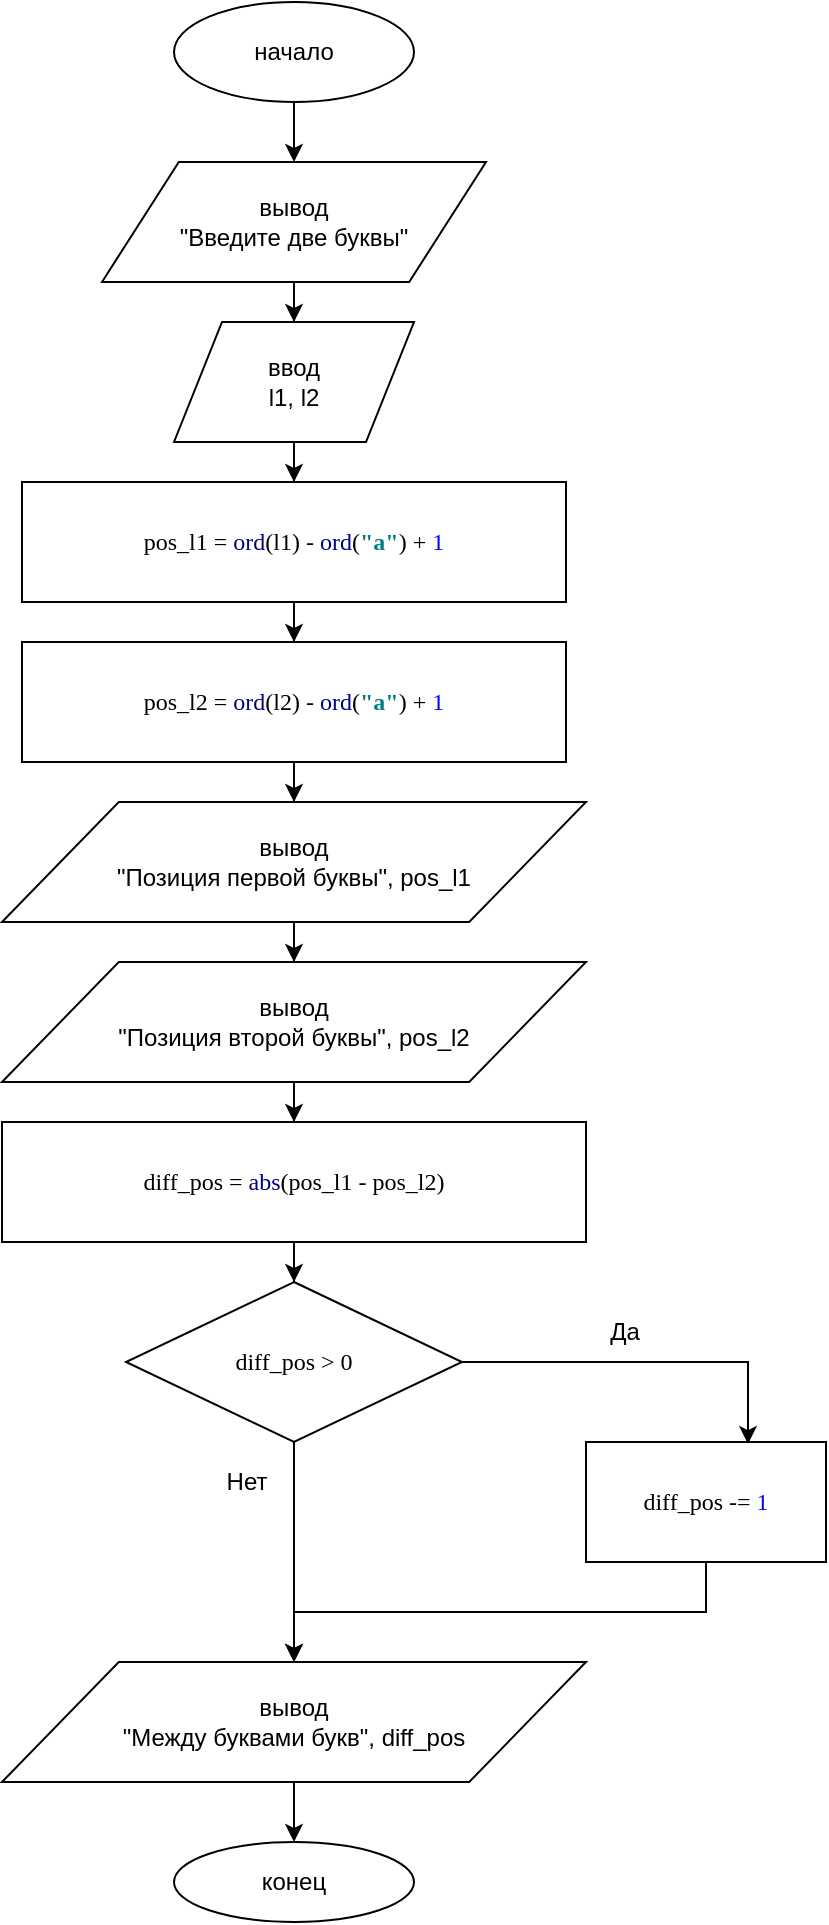 <mxfile version="14.7.7" type="device"><diagram id="hFdc7KN7rZUi0LT4mUH3" name="Page-1"><mxGraphModel dx="1218" dy="734" grid="1" gridSize="10" guides="1" tooltips="1" connect="1" arrows="1" fold="1" page="1" pageScale="1" pageWidth="827" pageHeight="1169" math="0" shadow="0"><root><mxCell id="0"/><mxCell id="1" parent="0"/><mxCell id="XDOKLz7hzHXxwlRoJpq0-1" value="" style="edgeStyle=orthogonalEdgeStyle;rounded=0;orthogonalLoop=1;jettySize=auto;html=1;" edge="1" parent="1" source="XDOKLz7hzHXxwlRoJpq0-2" target="XDOKLz7hzHXxwlRoJpq0-4"><mxGeometry relative="1" as="geometry"/></mxCell><mxCell id="XDOKLz7hzHXxwlRoJpq0-2" value="начало" style="ellipse;whiteSpace=wrap;html=1;" vertex="1" parent="1"><mxGeometry x="354" y="40" width="120" height="50" as="geometry"/></mxCell><mxCell id="XDOKLz7hzHXxwlRoJpq0-3" value="" style="edgeStyle=orthogonalEdgeStyle;rounded=0;orthogonalLoop=1;jettySize=auto;html=1;" edge="1" parent="1" source="XDOKLz7hzHXxwlRoJpq0-4" target="XDOKLz7hzHXxwlRoJpq0-6"><mxGeometry relative="1" as="geometry"/></mxCell><mxCell id="XDOKLz7hzHXxwlRoJpq0-4" value="&lt;div&gt;вывод&lt;/div&gt;&lt;div&gt;&quot;Введите две буквы&quot;&lt;br&gt;&lt;/div&gt;" style="shape=parallelogram;perimeter=parallelogramPerimeter;whiteSpace=wrap;html=1;" vertex="1" parent="1"><mxGeometry x="318" y="120" width="192" height="60" as="geometry"/></mxCell><mxCell id="XDOKLz7hzHXxwlRoJpq0-5" value="" style="edgeStyle=orthogonalEdgeStyle;rounded=0;orthogonalLoop=1;jettySize=auto;html=1;" edge="1" parent="1" source="XDOKLz7hzHXxwlRoJpq0-6" target="XDOKLz7hzHXxwlRoJpq0-8"><mxGeometry relative="1" as="geometry"/></mxCell><mxCell id="XDOKLz7hzHXxwlRoJpq0-6" value="&lt;div&gt;ввод&lt;/div&gt;&lt;div&gt;l1, l2&lt;br&gt;&lt;/div&gt;" style="shape=parallelogram;perimeter=parallelogramPerimeter;whiteSpace=wrap;html=1;" vertex="1" parent="1"><mxGeometry x="354" y="200" width="120" height="60" as="geometry"/></mxCell><mxCell id="XDOKLz7hzHXxwlRoJpq0-7" value="" style="edgeStyle=orthogonalEdgeStyle;rounded=0;orthogonalLoop=1;jettySize=auto;html=1;" edge="1" parent="1" source="XDOKLz7hzHXxwlRoJpq0-8" target="XDOKLz7hzHXxwlRoJpq0-10"><mxGeometry relative="1" as="geometry"/></mxCell><mxCell id="XDOKLz7hzHXxwlRoJpq0-8" value="&lt;pre style=&quot;background-color: #ffffff ; color: #000000 ; font-family: &amp;#34;consolas&amp;#34; ; font-size: 9 8pt&quot;&gt;pos_l1 = &lt;span style=&quot;color: #000080&quot;&gt;ord&lt;/span&gt;(l1) - &lt;span style=&quot;color: #000080&quot;&gt;ord&lt;/span&gt;(&lt;span style=&quot;color: #008080 ; font-weight: bold&quot;&gt;&quot;a&quot;&lt;/span&gt;) + &lt;span style=&quot;color: #0000ff&quot;&gt;1&lt;/span&gt;&lt;/pre&gt;" style="rounded=0;whiteSpace=wrap;html=1;" vertex="1" parent="1"><mxGeometry x="278" y="280" width="272" height="60" as="geometry"/></mxCell><mxCell id="XDOKLz7hzHXxwlRoJpq0-9" value="" style="edgeStyle=orthogonalEdgeStyle;rounded=0;orthogonalLoop=1;jettySize=auto;html=1;" edge="1" parent="1" source="XDOKLz7hzHXxwlRoJpq0-10" target="XDOKLz7hzHXxwlRoJpq0-12"><mxGeometry relative="1" as="geometry"/></mxCell><mxCell id="XDOKLz7hzHXxwlRoJpq0-10" value="&lt;pre style=&quot;background-color: #ffffff ; color: #000000 ; font-family: &amp;#34;consolas&amp;#34; ; font-size: 9 8pt&quot;&gt;pos_l2 = &lt;span style=&quot;color: #000080&quot;&gt;ord&lt;/span&gt;(l2) - &lt;span style=&quot;color: #000080&quot;&gt;ord&lt;/span&gt;(&lt;span style=&quot;color: #008080 ; font-weight: bold&quot;&gt;&quot;a&quot;&lt;/span&gt;) + &lt;span style=&quot;color: #0000ff&quot;&gt;1&lt;/span&gt;&lt;/pre&gt;" style="rounded=0;whiteSpace=wrap;html=1;" vertex="1" parent="1"><mxGeometry x="278" y="360" width="272" height="60" as="geometry"/></mxCell><mxCell id="XDOKLz7hzHXxwlRoJpq0-11" value="" style="edgeStyle=orthogonalEdgeStyle;rounded=0;orthogonalLoop=1;jettySize=auto;html=1;" edge="1" parent="1" source="XDOKLz7hzHXxwlRoJpq0-12" target="XDOKLz7hzHXxwlRoJpq0-14"><mxGeometry relative="1" as="geometry"/></mxCell><mxCell id="XDOKLz7hzHXxwlRoJpq0-12" value="&lt;div&gt;вывод&lt;/div&gt;&lt;div&gt;&quot;Позиция первой буквы&quot;, pos_l1&lt;/div&gt;" style="shape=parallelogram;perimeter=parallelogramPerimeter;whiteSpace=wrap;html=1;" vertex="1" parent="1"><mxGeometry x="268" y="440" width="292" height="60" as="geometry"/></mxCell><mxCell id="XDOKLz7hzHXxwlRoJpq0-13" value="" style="edgeStyle=orthogonalEdgeStyle;rounded=0;orthogonalLoop=1;jettySize=auto;html=1;" edge="1" parent="1" source="XDOKLz7hzHXxwlRoJpq0-14" target="XDOKLz7hzHXxwlRoJpq0-16"><mxGeometry relative="1" as="geometry"/></mxCell><mxCell id="XDOKLz7hzHXxwlRoJpq0-14" value="&lt;div&gt;вывод&lt;/div&gt;&lt;div&gt;&quot;Позиция второй буквы&quot;, pos_l2&lt;/div&gt;" style="shape=parallelogram;perimeter=parallelogramPerimeter;whiteSpace=wrap;html=1;" vertex="1" parent="1"><mxGeometry x="268" y="520" width="292" height="60" as="geometry"/></mxCell><mxCell id="XDOKLz7hzHXxwlRoJpq0-15" value="" style="edgeStyle=orthogonalEdgeStyle;rounded=0;orthogonalLoop=1;jettySize=auto;html=1;" edge="1" parent="1" source="XDOKLz7hzHXxwlRoJpq0-16" target="XDOKLz7hzHXxwlRoJpq0-19"><mxGeometry relative="1" as="geometry"/></mxCell><mxCell id="XDOKLz7hzHXxwlRoJpq0-16" value="&lt;pre style=&quot;background-color: #ffffff ; color: #000000 ; font-family: &amp;#34;consolas&amp;#34; ; font-size: 9 8pt&quot;&gt;diff_pos = &lt;span style=&quot;color: #000080&quot;&gt;abs&lt;/span&gt;(pos_l1 - pos_l2)&lt;/pre&gt;" style="rounded=0;whiteSpace=wrap;html=1;" vertex="1" parent="1"><mxGeometry x="268" y="600" width="292" height="60" as="geometry"/></mxCell><mxCell id="XDOKLz7hzHXxwlRoJpq0-17" style="edgeStyle=orthogonalEdgeStyle;rounded=0;orthogonalLoop=1;jettySize=auto;html=1;exitX=1;exitY=0.5;exitDx=0;exitDy=0;entryX=0.675;entryY=0.017;entryDx=0;entryDy=0;entryPerimeter=0;" edge="1" parent="1" source="XDOKLz7hzHXxwlRoJpq0-19" target="XDOKLz7hzHXxwlRoJpq0-21"><mxGeometry relative="1" as="geometry"/></mxCell><mxCell id="XDOKLz7hzHXxwlRoJpq0-18" style="edgeStyle=orthogonalEdgeStyle;rounded=0;orthogonalLoop=1;jettySize=auto;html=1;exitX=0.5;exitY=1;exitDx=0;exitDy=0;" edge="1" parent="1" source="XDOKLz7hzHXxwlRoJpq0-19" target="XDOKLz7hzHXxwlRoJpq0-23"><mxGeometry relative="1" as="geometry"/></mxCell><mxCell id="XDOKLz7hzHXxwlRoJpq0-19" value="&lt;pre style=&quot;background-color: #ffffff ; color: #000000 ; font-family: &amp;#34;consolas&amp;#34; ; font-size: 9 8pt&quot;&gt;diff_pos &amp;gt; 0&lt;/pre&gt;" style="rhombus;whiteSpace=wrap;html=1;" vertex="1" parent="1"><mxGeometry x="330" y="680" width="168" height="80" as="geometry"/></mxCell><mxCell id="XDOKLz7hzHXxwlRoJpq0-20" style="edgeStyle=orthogonalEdgeStyle;rounded=0;orthogonalLoop=1;jettySize=auto;html=1;exitX=0.5;exitY=1;exitDx=0;exitDy=0;entryX=0.5;entryY=0;entryDx=0;entryDy=0;" edge="1" parent="1" source="XDOKLz7hzHXxwlRoJpq0-21" target="XDOKLz7hzHXxwlRoJpq0-23"><mxGeometry relative="1" as="geometry"/></mxCell><mxCell id="XDOKLz7hzHXxwlRoJpq0-21" value="&lt;pre style=&quot;background-color: #ffffff ; color: #000000 ; font-family: &amp;#34;consolas&amp;#34; ; font-size: 9 8pt&quot;&gt;diff_pos -= &lt;span style=&quot;color: #0000ff&quot;&gt;1&lt;/span&gt;&lt;/pre&gt;" style="rounded=0;whiteSpace=wrap;html=1;" vertex="1" parent="1"><mxGeometry x="560" y="760" width="120" height="60" as="geometry"/></mxCell><mxCell id="XDOKLz7hzHXxwlRoJpq0-22" style="edgeStyle=orthogonalEdgeStyle;rounded=0;orthogonalLoop=1;jettySize=auto;html=1;exitX=0.5;exitY=1;exitDx=0;exitDy=0;" edge="1" parent="1" source="XDOKLz7hzHXxwlRoJpq0-23" target="XDOKLz7hzHXxwlRoJpq0-24"><mxGeometry relative="1" as="geometry"/></mxCell><mxCell id="XDOKLz7hzHXxwlRoJpq0-23" value="&lt;div&gt;вывод&lt;/div&gt;&quot;Между буквами букв&quot;, diff_pos" style="shape=parallelogram;perimeter=parallelogramPerimeter;whiteSpace=wrap;html=1;" vertex="1" parent="1"><mxGeometry x="268" y="870" width="292" height="60" as="geometry"/></mxCell><mxCell id="XDOKLz7hzHXxwlRoJpq0-24" value="конец" style="ellipse;whiteSpace=wrap;html=1;" vertex="1" parent="1"><mxGeometry x="354" y="960" width="120" height="40" as="geometry"/></mxCell><mxCell id="XDOKLz7hzHXxwlRoJpq0-25" value="Да" style="text;html=1;align=center;verticalAlign=middle;resizable=0;points=[];autosize=1;" vertex="1" parent="1"><mxGeometry x="564" y="695" width="30" height="20" as="geometry"/></mxCell><mxCell id="XDOKLz7hzHXxwlRoJpq0-26" value="Нет" style="text;html=1;align=center;verticalAlign=middle;resizable=0;points=[];autosize=1;" vertex="1" parent="1"><mxGeometry x="370" y="770" width="40" height="20" as="geometry"/></mxCell></root></mxGraphModel></diagram></mxfile>
